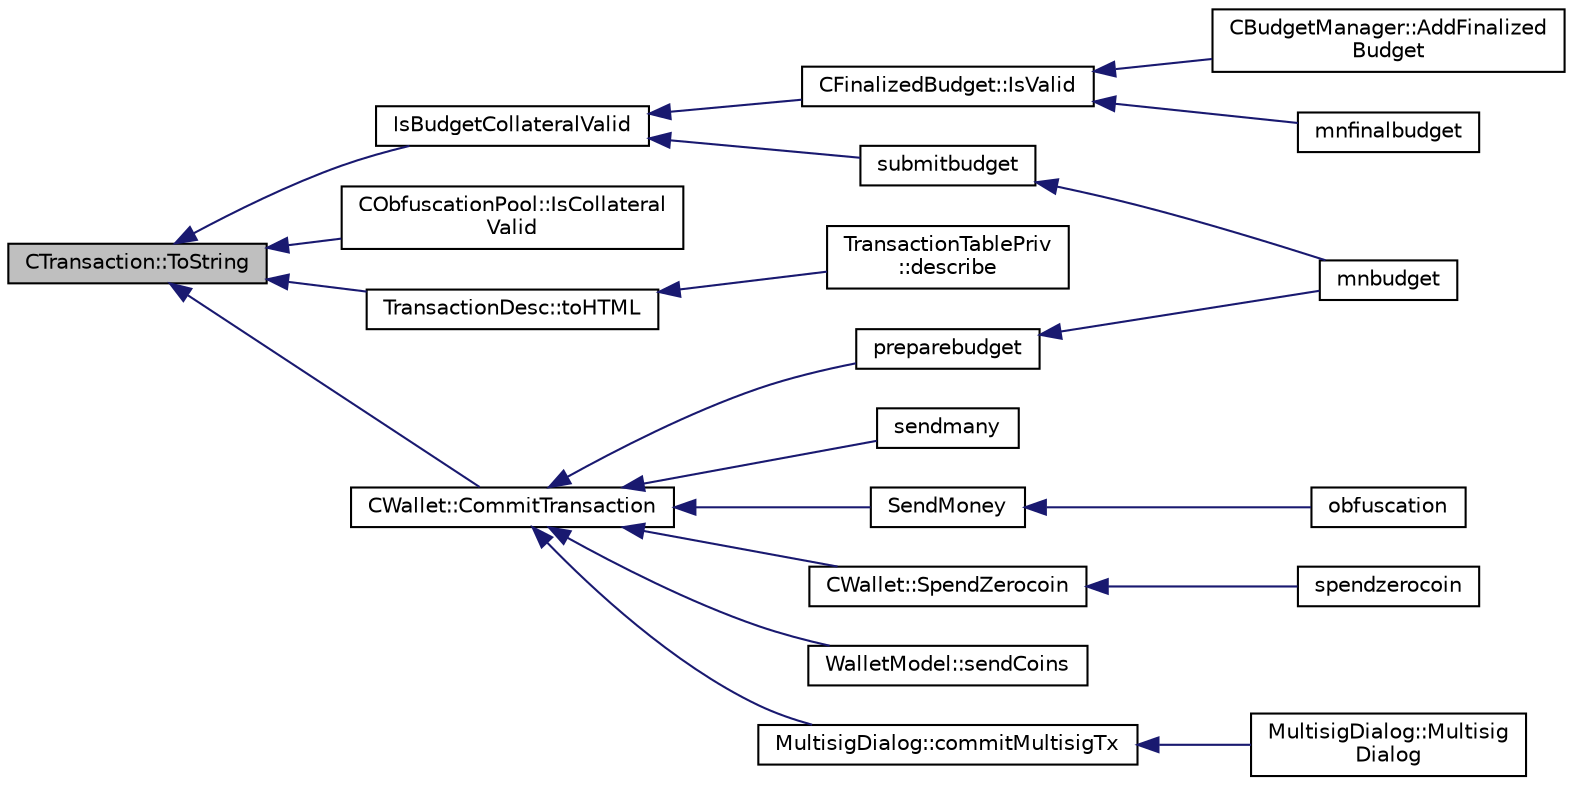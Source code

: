 digraph "CTransaction::ToString"
{
  edge [fontname="Helvetica",fontsize="10",labelfontname="Helvetica",labelfontsize="10"];
  node [fontname="Helvetica",fontsize="10",shape=record];
  rankdir="LR";
  Node940 [label="CTransaction::ToString",height=0.2,width=0.4,color="black", fillcolor="grey75", style="filled", fontcolor="black"];
  Node940 -> Node941 [dir="back",color="midnightblue",fontsize="10",style="solid",fontname="Helvetica"];
  Node941 [label="IsBudgetCollateralValid",height=0.2,width=0.4,color="black", fillcolor="white", style="filled",URL="$masternode-budget_8h.html#af987fefd1417be5dcd356634986dbf83"];
  Node941 -> Node942 [dir="back",color="midnightblue",fontsize="10",style="solid",fontname="Helvetica"];
  Node942 [label="CFinalizedBudget::IsValid",height=0.2,width=0.4,color="black", fillcolor="white", style="filled",URL="$class_c_finalized_budget.html#ae91a3b63f88979a2cf5252b91b9f339d"];
  Node942 -> Node943 [dir="back",color="midnightblue",fontsize="10",style="solid",fontname="Helvetica"];
  Node943 [label="CBudgetManager::AddFinalized\lBudget",height=0.2,width=0.4,color="black", fillcolor="white", style="filled",URL="$class_c_budget_manager.html#a3639ad9a2b26e5d7611f55bbb79723d7"];
  Node942 -> Node944 [dir="back",color="midnightblue",fontsize="10",style="solid",fontname="Helvetica"];
  Node944 [label="mnfinalbudget",height=0.2,width=0.4,color="black", fillcolor="white", style="filled",URL="$rpcmasternode-budget_8cpp.html#a9377cde49f5b62904aafb46d7d3c5e7c"];
  Node941 -> Node945 [dir="back",color="midnightblue",fontsize="10",style="solid",fontname="Helvetica"];
  Node945 [label="submitbudget",height=0.2,width=0.4,color="black", fillcolor="white", style="filled",URL="$rpcmasternode-budget_8cpp.html#a7567b2accf3b6fd9ae5a98b9e6506e9e"];
  Node945 -> Node946 [dir="back",color="midnightblue",fontsize="10",style="solid",fontname="Helvetica"];
  Node946 [label="mnbudget",height=0.2,width=0.4,color="black", fillcolor="white", style="filled",URL="$rpcmasternode-budget_8cpp.html#aeabbf924be4d2ce4bedb28a394e1fc6b"];
  Node940 -> Node947 [dir="back",color="midnightblue",fontsize="10",style="solid",fontname="Helvetica"];
  Node947 [label="CObfuscationPool::IsCollateral\lValid",height=0.2,width=0.4,color="black", fillcolor="white", style="filled",URL="$class_c_obfuscation_pool.html#a821ebbd4ae62c5ad7e80e24a3038bdec",tooltip="If the collateral is valid given by a client. "];
  Node940 -> Node948 [dir="back",color="midnightblue",fontsize="10",style="solid",fontname="Helvetica"];
  Node948 [label="TransactionDesc::toHTML",height=0.2,width=0.4,color="black", fillcolor="white", style="filled",URL="$class_transaction_desc.html#ab7c9dbb2048aae121dd9d75df86e64f4"];
  Node948 -> Node949 [dir="back",color="midnightblue",fontsize="10",style="solid",fontname="Helvetica"];
  Node949 [label="TransactionTablePriv\l::describe",height=0.2,width=0.4,color="black", fillcolor="white", style="filled",URL="$class_transaction_table_priv.html#ab08d44e16bf6dd95b5b83959b3013780"];
  Node940 -> Node950 [dir="back",color="midnightblue",fontsize="10",style="solid",fontname="Helvetica"];
  Node950 [label="CWallet::CommitTransaction",height=0.2,width=0.4,color="black", fillcolor="white", style="filled",URL="$group___actions.html#gaa13fbeaebd271f910a54cc5b82d73fde",tooltip="Call after CreateTransaction unless you want to abort. "];
  Node950 -> Node951 [dir="back",color="midnightblue",fontsize="10",style="solid",fontname="Helvetica"];
  Node951 [label="MultisigDialog::commitMultisigTx",height=0.2,width=0.4,color="black", fillcolor="white", style="filled",URL="$class_multisig_dialog.html#a4b8f46adc64493a801bffb464b7c09ea"];
  Node951 -> Node952 [dir="back",color="midnightblue",fontsize="10",style="solid",fontname="Helvetica"];
  Node952 [label="MultisigDialog::Multisig\lDialog",height=0.2,width=0.4,color="black", fillcolor="white", style="filled",URL="$class_multisig_dialog.html#af8ff2a9f6dc05a9468d955cb428c6474"];
  Node950 -> Node953 [dir="back",color="midnightblue",fontsize="10",style="solid",fontname="Helvetica"];
  Node953 [label="WalletModel::sendCoins",height=0.2,width=0.4,color="black", fillcolor="white", style="filled",URL="$class_wallet_model.html#a53443aca544c824550f21e5f87e4ec39"];
  Node950 -> Node954 [dir="back",color="midnightblue",fontsize="10",style="solid",fontname="Helvetica"];
  Node954 [label="preparebudget",height=0.2,width=0.4,color="black", fillcolor="white", style="filled",URL="$rpcmasternode-budget_8cpp.html#a8c07f1b00f74d9d2227428a552679b8c"];
  Node954 -> Node946 [dir="back",color="midnightblue",fontsize="10",style="solid",fontname="Helvetica"];
  Node950 -> Node955 [dir="back",color="midnightblue",fontsize="10",style="solid",fontname="Helvetica"];
  Node955 [label="SendMoney",height=0.2,width=0.4,color="black", fillcolor="white", style="filled",URL="$rpcmasternode_8cpp.html#a49669702f73a24c1d1dc5a08d7c0785f"];
  Node955 -> Node956 [dir="back",color="midnightblue",fontsize="10",style="solid",fontname="Helvetica"];
  Node956 [label="obfuscation",height=0.2,width=0.4,color="black", fillcolor="white", style="filled",URL="$rpcmasternode_8cpp.html#a6cdbacc257b42445f0c6122a061af2ca"];
  Node950 -> Node957 [dir="back",color="midnightblue",fontsize="10",style="solid",fontname="Helvetica"];
  Node957 [label="sendmany",height=0.2,width=0.4,color="black", fillcolor="white", style="filled",URL="$rpcwallet_8cpp.html#adeb5f23f20fb4e589dab23cadf75c92d"];
  Node950 -> Node958 [dir="back",color="midnightblue",fontsize="10",style="solid",fontname="Helvetica"];
  Node958 [label="CWallet::SpendZerocoin",height=0.2,width=0.4,color="black", fillcolor="white", style="filled",URL="$class_c_wallet.html#aedd0ae4e683ee642272e170b7afd33fe"];
  Node958 -> Node959 [dir="back",color="midnightblue",fontsize="10",style="solid",fontname="Helvetica"];
  Node959 [label="spendzerocoin",height=0.2,width=0.4,color="black", fillcolor="white", style="filled",URL="$rpcwallet_8cpp.html#adea64c692ec279a1a3a2c9143f264955"];
}
